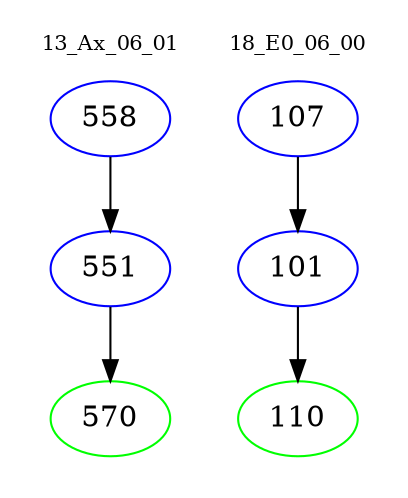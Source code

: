 digraph{
subgraph cluster_0 {
color = white
label = "13_Ax_06_01";
fontsize=10;
T0_558 [label="558", color="blue"]
T0_558 -> T0_551 [color="black"]
T0_551 [label="551", color="blue"]
T0_551 -> T0_570 [color="black"]
T0_570 [label="570", color="green"]
}
subgraph cluster_1 {
color = white
label = "18_E0_06_00";
fontsize=10;
T1_107 [label="107", color="blue"]
T1_107 -> T1_101 [color="black"]
T1_101 [label="101", color="blue"]
T1_101 -> T1_110 [color="black"]
T1_110 [label="110", color="green"]
}
}
